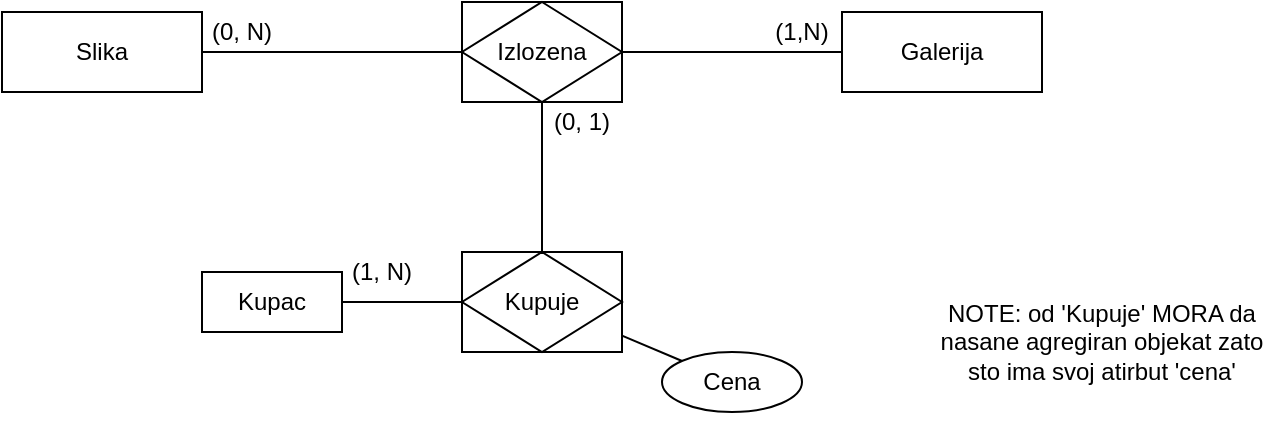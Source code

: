 <mxfile version="14.9.6" type="device"><diagram id="qLZ4o5DSCHNd_SbKw-yM" name="Page-1"><mxGraphModel dx="1069" dy="617" grid="1" gridSize="10" guides="1" tooltips="1" connect="1" arrows="1" fold="1" page="1" pageScale="1" pageWidth="900" pageHeight="1600" math="0" shadow="0"><root><mxCell id="0"/><mxCell id="1" parent="0"/><mxCell id="VnqwBtztywXabe95mgIh-1" value="Slika" style="whiteSpace=wrap;html=1;align=center;" vertex="1" parent="1"><mxGeometry x="130" y="110" width="100" height="40" as="geometry"/></mxCell><mxCell id="VnqwBtztywXabe95mgIh-2" value="Galerija" style="whiteSpace=wrap;html=1;align=center;" vertex="1" parent="1"><mxGeometry x="550" y="110" width="100" height="40" as="geometry"/></mxCell><mxCell id="VnqwBtztywXabe95mgIh-4" value="" style="endArrow=none;html=1;rounded=0;exitX=1;exitY=0.5;exitDx=0;exitDy=0;entryX=0;entryY=0.5;entryDx=0;entryDy=0;" edge="1" parent="1" source="VnqwBtztywXabe95mgIh-1" target="VnqwBtztywXabe95mgIh-8"><mxGeometry relative="1" as="geometry"><mxPoint x="180" y="200" as="sourcePoint"/><mxPoint x="340" y="130.0" as="targetPoint"/></mxGeometry></mxCell><mxCell id="VnqwBtztywXabe95mgIh-5" value="" style="endArrow=none;html=1;rounded=0;exitX=1;exitY=0.5;exitDx=0;exitDy=0;entryX=0;entryY=0.5;entryDx=0;entryDy=0;" edge="1" parent="1" source="VnqwBtztywXabe95mgIh-8" target="VnqwBtztywXabe95mgIh-2"><mxGeometry relative="1" as="geometry"><mxPoint x="430.0" y="130.0" as="sourcePoint"/><mxPoint x="480" y="250" as="targetPoint"/></mxGeometry></mxCell><mxCell id="VnqwBtztywXabe95mgIh-6" value="(0, N)" style="text;html=1;strokeColor=none;fillColor=none;align=center;verticalAlign=middle;whiteSpace=wrap;rounded=0;" vertex="1" parent="1"><mxGeometry x="230" y="110" width="40" height="20" as="geometry"/></mxCell><mxCell id="VnqwBtztywXabe95mgIh-7" value="(1,N)" style="text;html=1;strokeColor=none;fillColor=none;align=center;verticalAlign=middle;whiteSpace=wrap;rounded=0;" vertex="1" parent="1"><mxGeometry x="510" y="110" width="40" height="20" as="geometry"/></mxCell><mxCell id="VnqwBtztywXabe95mgIh-8" value="Izlozena" style="shape=associativeEntity;whiteSpace=wrap;html=1;align=center;" vertex="1" parent="1"><mxGeometry x="360" y="105" width="80" height="50" as="geometry"/></mxCell><mxCell id="VnqwBtztywXabe95mgIh-9" value="Kupac" style="whiteSpace=wrap;html=1;align=center;" vertex="1" parent="1"><mxGeometry x="230" y="240" width="70" height="30" as="geometry"/></mxCell><mxCell id="VnqwBtztywXabe95mgIh-10" value="Kupuje" style="shape=associativeEntity;whiteSpace=wrap;html=1;align=center;" vertex="1" parent="1"><mxGeometry x="360" y="230" width="80" height="50" as="geometry"/></mxCell><mxCell id="VnqwBtztywXabe95mgIh-11" value="" style="endArrow=none;html=1;rounded=0;exitX=1;exitY=0.5;exitDx=0;exitDy=0;entryX=0;entryY=0.5;entryDx=0;entryDy=0;" edge="1" parent="1" source="VnqwBtztywXabe95mgIh-9" target="VnqwBtztywXabe95mgIh-10"><mxGeometry relative="1" as="geometry"><mxPoint x="270" y="310" as="sourcePoint"/><mxPoint x="430" y="310" as="targetPoint"/></mxGeometry></mxCell><mxCell id="VnqwBtztywXabe95mgIh-12" value="" style="endArrow=none;html=1;rounded=0;exitX=0.5;exitY=1;exitDx=0;exitDy=0;entryX=0.5;entryY=0;entryDx=0;entryDy=0;" edge="1" parent="1" source="VnqwBtztywXabe95mgIh-8" target="VnqwBtztywXabe95mgIh-10"><mxGeometry relative="1" as="geometry"><mxPoint x="440" y="180" as="sourcePoint"/><mxPoint x="600" y="180" as="targetPoint"/></mxGeometry></mxCell><mxCell id="VnqwBtztywXabe95mgIh-13" value="(1, N)" style="text;html=1;strokeColor=none;fillColor=none;align=center;verticalAlign=middle;whiteSpace=wrap;rounded=0;" vertex="1" parent="1"><mxGeometry x="300" y="230" width="40" height="20" as="geometry"/></mxCell><mxCell id="VnqwBtztywXabe95mgIh-14" value="(0, 1)" style="text;html=1;strokeColor=none;fillColor=none;align=center;verticalAlign=middle;whiteSpace=wrap;rounded=0;" vertex="1" parent="1"><mxGeometry x="400" y="155" width="40" height="20" as="geometry"/></mxCell><mxCell id="VnqwBtztywXabe95mgIh-15" value="Cena" style="ellipse;whiteSpace=wrap;html=1;align=center;" vertex="1" parent="1"><mxGeometry x="460" y="280" width="70" height="30" as="geometry"/></mxCell><mxCell id="VnqwBtztywXabe95mgIh-16" value="" style="endArrow=none;html=1;rounded=0;" edge="1" parent="1" source="VnqwBtztywXabe95mgIh-10" target="VnqwBtztywXabe95mgIh-15"><mxGeometry relative="1" as="geometry"><mxPoint x="420" y="310" as="sourcePoint"/><mxPoint x="580" y="310" as="targetPoint"/></mxGeometry></mxCell><mxCell id="VnqwBtztywXabe95mgIh-17" value="NOTE: od 'Kupuje' MORA da nasane agregiran objekat zato sto ima svoj atirbut 'cena'" style="text;html=1;strokeColor=none;fillColor=none;align=center;verticalAlign=middle;whiteSpace=wrap;rounded=0;" vertex="1" parent="1"><mxGeometry x="590" y="230" width="180" height="90" as="geometry"/></mxCell></root></mxGraphModel></diagram></mxfile>